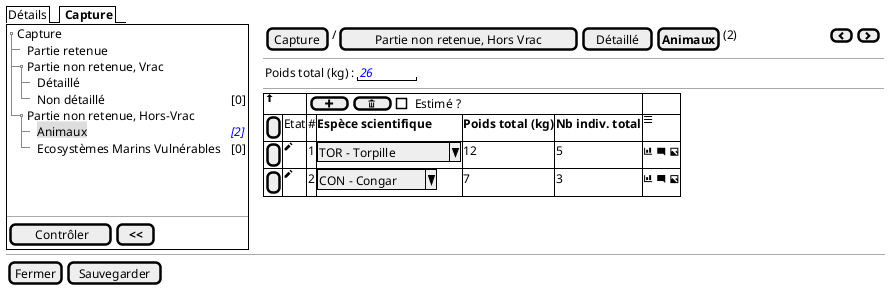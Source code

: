 @startsalt
{
  {/ Détails | <b> Capture }
  {+
   {T
       + Capture
       ++ Partie retenue
       ++ Partie non retenue, Vrac
       +++ Détaillé
       +++ Non détaillé | <color:black>[0]
       ++ Partie non retenue, Hors-Vrac
       +++ <back:#DDD>Animaux | <i><color:blue>[2]
       +++ Ecosystèmes Marins Vulnérables | <color:black>[0]
   }
    .
    .
    .
   --
   {
      [<&checkmark> Contrôler] | [ <b><< ]
   }
  } | . | {
    { [Capture] | / | [Partie non retenue, Hors Vrac] | [Détaillé] | [<b>Animaux] | (2) | . | . | . | . | . | . | . | . | . | . | . | . | . | . | . | . | . | { [<&chevron-left>] | [<&chevron-right>] } }
    ---
      {Poids total (kg) : | "  <i><color:blue>26   " }
    ---
    {#
          <&arrow-thick-top> | *  | {[ <&plus> ] | [ <&trash> ] | [ ] Estimé ? } | * | * | *
          [ ] | Etat | # | <b>Espèce scientifique  | <b>Poids total (kg)     |  <b>Nb indiv. total | <&menu>
          [ ] | <&pencil> | 1 | ^TOR - Torpille  ^ |  12   |  5   | <&bar-chart> <&comment-square> <&image>
          [ ] | <&pencil> | 2 | ^CON - Congar ^ |  7   |  3   |   | <&bar-chart> <&comment-square> <&image>
        }
  }

  -- | -- | --
  { [Fermer] | [Sauvegarder] }
}
@endsalt

